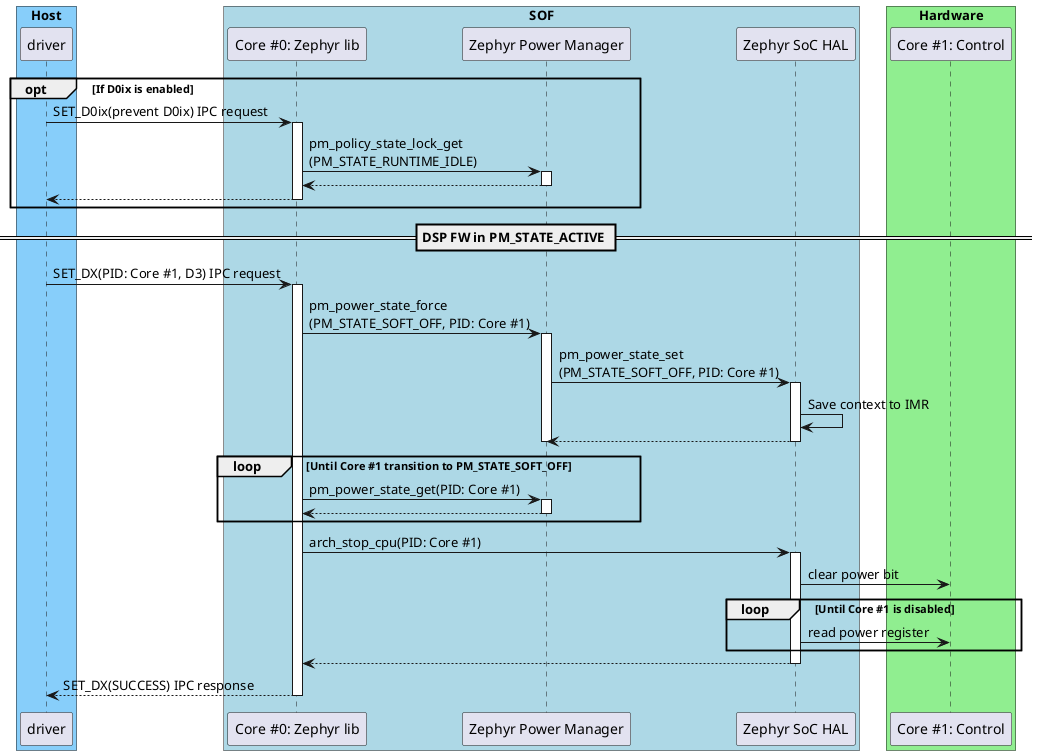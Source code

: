 @startuml

scale max 1280 width

box "Host" #LightSkyBlue
	participant "driver" as driver
end box

box "SOF" #LightBlue
	participant "Core #0: Zephyr lib" as sof_zephyr_lib_0
	participant "Zephyr Power Manager" as zephyr_power_manager
	participant "Zephyr SoC HAL" as soc_hal
end box

box "Hardware" #LightGreen
	participant "Core #1: Control" as core_1_control
end box

opt If D0ix is enabled
	driver -> sof_zephyr_lib_0: SET_D0ix(prevent D0ix) IPC request
	activate sof_zephyr_lib_0
		sof_zephyr_lib_0 -> zephyr_power_manager: pm_policy_state_lock_get\n(PM_STATE_RUNTIME_IDLE)
		activate zephyr_power_manager
		return
	return
end

== DSP FW in PM_STATE_ACTIVE ==

driver -> sof_zephyr_lib_0: SET_DX(PID: Core #1, D3) IPC request
activate sof_zephyr_lib_0
	sof_zephyr_lib_0 -> zephyr_power_manager: pm_power_state_force\n(PM_STATE_SOFT_OFF, PID: Core #1)
	activate zephyr_power_manager
		zephyr_power_manager -> soc_hal: pm_power_state_set\n(PM_STATE_SOFT_OFF, PID: Core #1)
		activate soc_hal
			soc_hal -> soc_hal: Save context to IMR
		return
	deactivate zephyr_power_manager

	loop Until Core #1 transition to PM_STATE_SOFT_OFF
		sof_zephyr_lib_0 -> zephyr_power_manager: pm_power_state_get(PID: Core #1)
		activate zephyr_power_manager
		return
	end

	sof_zephyr_lib_0 -> soc_hal: arch_stop_cpu(PID: Core #1)
	activate soc_hal
		soc_hal -> core_1_control: clear power bit
		loop Until Core #1 is disabled
			soc_hal -> core_1_control: read power register
		end
	return

return SET_DX(SUCCESS) IPC response

@enduml
